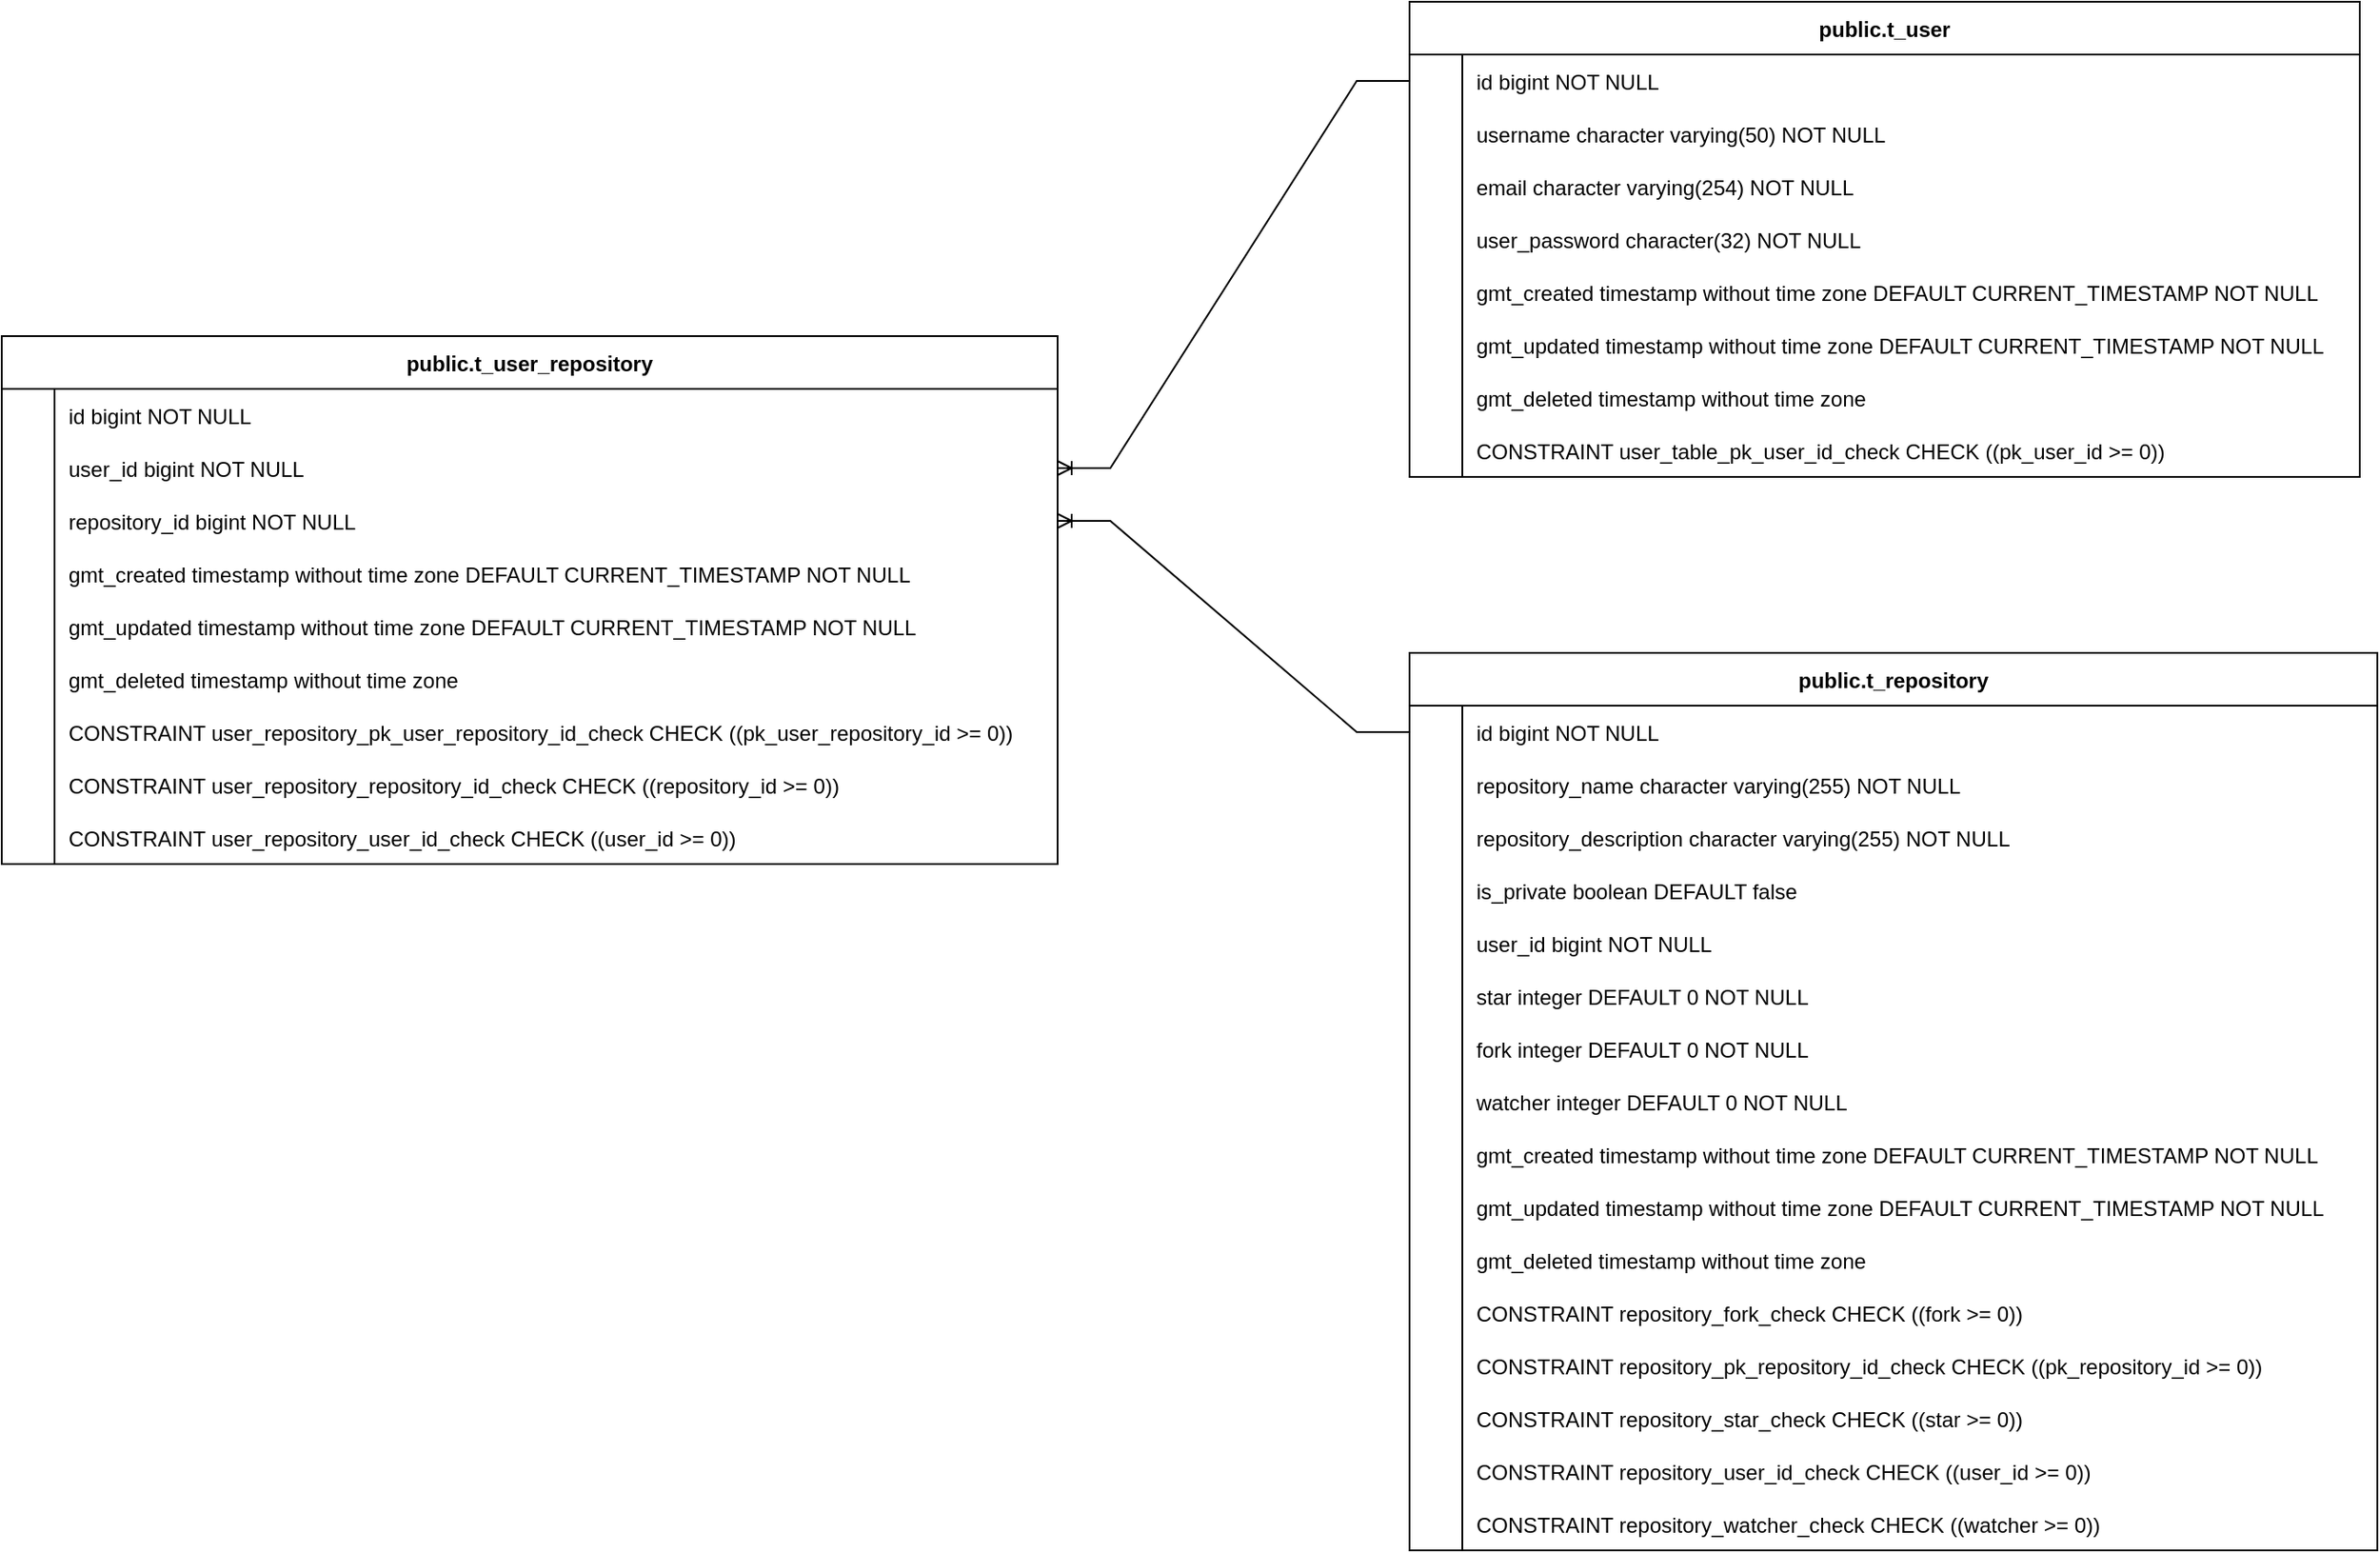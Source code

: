 <mxfile version="24.7.7">
  <diagram id="R2lEEEUBdFMjLlhIrx00" name="Page-1">
    <mxGraphModel dx="2755" dy="1011" grid="1" gridSize="10" guides="1" tooltips="1" connect="1" arrows="1" fold="1" page="1" pageScale="1" pageWidth="850" pageHeight="1100" math="0" shadow="0" extFonts="Permanent Marker^https://fonts.googleapis.com/css?family=Permanent+Marker">
      <root>
        <mxCell id="0" />
        <mxCell id="1" parent="0" />
        <mxCell id="0PpF6UTP1K3TljsQhA2--99" value="" style="edgeStyle=entityRelationEdgeStyle;fontSize=12;html=1;endArrow=ERoneToMany;rounded=0;entryX=1;entryY=0.5;entryDx=0;entryDy=0;" parent="1" source="6WugjG2xhQJgWSEuV__S-155" target="6WugjG2xhQJgWSEuV__S-183" edge="1">
          <mxGeometry width="100" height="100" relative="1" as="geometry">
            <mxPoint x="-20" y="70" as="sourcePoint" />
            <mxPoint x="-910" y="205" as="targetPoint" />
            <Array as="points">
              <mxPoint x="-1030" y="915" />
              <mxPoint x="-1330" y="1075" />
              <mxPoint x="-1050" y="915" />
            </Array>
          </mxGeometry>
        </mxCell>
        <mxCell id="0PpF6UTP1K3TljsQhA2--100" value="" style="edgeStyle=entityRelationEdgeStyle;fontSize=12;html=1;endArrow=ERoneToMany;rounded=0;exitX=0;exitY=0.5;exitDx=0;exitDy=0;" parent="1" source="6WugjG2xhQJgWSEuV__S-106" target="6WugjG2xhQJgWSEuV__S-186" edge="1">
          <mxGeometry width="100" height="100" relative="1" as="geometry">
            <mxPoint x="-280" y="755" as="sourcePoint" />
            <mxPoint x="-620" y="490" as="targetPoint" />
            <Array as="points">
              <mxPoint x="-868.48" y="1923.13" />
              <mxPoint x="-1168.48" y="2083.13" />
              <mxPoint x="-888.48" y="1923.13" />
            </Array>
          </mxGeometry>
        </mxCell>
        <mxCell id="6WugjG2xhQJgWSEuV__S-105" value="public.t_repository" style="shape=table;startSize=30;container=1;collapsible=1;childLayout=tableLayout;fixedRows=1;rowLines=0;fontStyle=1;align=center;resizeLast=1;" parent="1" vertex="1">
          <mxGeometry x="-480" y="430" width="550" height="510" as="geometry" />
        </mxCell>
        <mxCell id="6WugjG2xhQJgWSEuV__S-106" value="" style="shape=tableRow;horizontal=0;startSize=0;swimlaneHead=0;swimlaneBody=0;fillColor=none;collapsible=0;dropTarget=0;points=[[0,0.5],[1,0.5]];portConstraint=eastwest;strokeColor=inherit;top=0;left=0;right=0;bottom=0;" parent="6WugjG2xhQJgWSEuV__S-105" vertex="1">
          <mxGeometry y="30" width="550" height="30" as="geometry" />
        </mxCell>
        <mxCell id="6WugjG2xhQJgWSEuV__S-107" value="" style="shape=partialRectangle;overflow=hidden;connectable=0;fillColor=none;strokeColor=inherit;top=0;left=0;bottom=0;right=0;" parent="6WugjG2xhQJgWSEuV__S-106" vertex="1">
          <mxGeometry width="30" height="30" as="geometry">
            <mxRectangle width="30" height="30" as="alternateBounds" />
          </mxGeometry>
        </mxCell>
        <mxCell id="6WugjG2xhQJgWSEuV__S-108" value="id bigint NOT NULL" style="shape=partialRectangle;overflow=hidden;connectable=0;fillColor=none;align=left;strokeColor=inherit;top=0;left=0;bottom=0;right=0;spacingLeft=6;" parent="6WugjG2xhQJgWSEuV__S-106" vertex="1">
          <mxGeometry x="30" width="520" height="30" as="geometry">
            <mxRectangle width="520" height="30" as="alternateBounds" />
          </mxGeometry>
        </mxCell>
        <mxCell id="6WugjG2xhQJgWSEuV__S-109" value="" style="shape=tableRow;horizontal=0;startSize=0;swimlaneHead=0;swimlaneBody=0;fillColor=none;collapsible=0;dropTarget=0;points=[[0,0.5],[1,0.5]];portConstraint=eastwest;strokeColor=inherit;top=0;left=0;right=0;bottom=0;" parent="6WugjG2xhQJgWSEuV__S-105" vertex="1">
          <mxGeometry y="60" width="550" height="30" as="geometry" />
        </mxCell>
        <mxCell id="6WugjG2xhQJgWSEuV__S-110" value="" style="shape=partialRectangle;overflow=hidden;connectable=0;fillColor=none;strokeColor=inherit;top=0;left=0;bottom=0;right=0;" parent="6WugjG2xhQJgWSEuV__S-109" vertex="1">
          <mxGeometry width="30" height="30" as="geometry">
            <mxRectangle width="30" height="30" as="alternateBounds" />
          </mxGeometry>
        </mxCell>
        <mxCell id="6WugjG2xhQJgWSEuV__S-111" value="repository_name character varying(255) NOT NULL" style="shape=partialRectangle;overflow=hidden;connectable=0;fillColor=none;align=left;strokeColor=inherit;top=0;left=0;bottom=0;right=0;spacingLeft=6;" parent="6WugjG2xhQJgWSEuV__S-109" vertex="1">
          <mxGeometry x="30" width="520" height="30" as="geometry">
            <mxRectangle width="520" height="30" as="alternateBounds" />
          </mxGeometry>
        </mxCell>
        <mxCell id="6WugjG2xhQJgWSEuV__S-112" value="" style="shape=tableRow;horizontal=0;startSize=0;swimlaneHead=0;swimlaneBody=0;fillColor=none;collapsible=0;dropTarget=0;points=[[0,0.5],[1,0.5]];portConstraint=eastwest;strokeColor=inherit;top=0;left=0;right=0;bottom=0;" parent="6WugjG2xhQJgWSEuV__S-105" vertex="1">
          <mxGeometry y="90" width="550" height="30" as="geometry" />
        </mxCell>
        <mxCell id="6WugjG2xhQJgWSEuV__S-113" value="" style="shape=partialRectangle;overflow=hidden;connectable=0;fillColor=none;strokeColor=inherit;top=0;left=0;bottom=0;right=0;" parent="6WugjG2xhQJgWSEuV__S-112" vertex="1">
          <mxGeometry width="30" height="30" as="geometry">
            <mxRectangle width="30" height="30" as="alternateBounds" />
          </mxGeometry>
        </mxCell>
        <mxCell id="6WugjG2xhQJgWSEuV__S-114" value="repository_description character varying(255) NOT NULL" style="shape=partialRectangle;overflow=hidden;connectable=0;fillColor=none;align=left;strokeColor=inherit;top=0;left=0;bottom=0;right=0;spacingLeft=6;" parent="6WugjG2xhQJgWSEuV__S-112" vertex="1">
          <mxGeometry x="30" width="520" height="30" as="geometry">
            <mxRectangle width="520" height="30" as="alternateBounds" />
          </mxGeometry>
        </mxCell>
        <mxCell id="6WugjG2xhQJgWSEuV__S-115" value="" style="shape=tableRow;horizontal=0;startSize=0;swimlaneHead=0;swimlaneBody=0;fillColor=none;collapsible=0;dropTarget=0;points=[[0,0.5],[1,0.5]];portConstraint=eastwest;strokeColor=inherit;top=0;left=0;right=0;bottom=0;" parent="6WugjG2xhQJgWSEuV__S-105" vertex="1">
          <mxGeometry y="120" width="550" height="30" as="geometry" />
        </mxCell>
        <mxCell id="6WugjG2xhQJgWSEuV__S-116" value="" style="shape=partialRectangle;overflow=hidden;connectable=0;fillColor=none;strokeColor=inherit;top=0;left=0;bottom=0;right=0;" parent="6WugjG2xhQJgWSEuV__S-115" vertex="1">
          <mxGeometry width="30" height="30" as="geometry">
            <mxRectangle width="30" height="30" as="alternateBounds" />
          </mxGeometry>
        </mxCell>
        <mxCell id="6WugjG2xhQJgWSEuV__S-117" value="is_private boolean DEFAULT false" style="shape=partialRectangle;overflow=hidden;connectable=0;fillColor=none;align=left;strokeColor=inherit;top=0;left=0;bottom=0;right=0;spacingLeft=6;" parent="6WugjG2xhQJgWSEuV__S-115" vertex="1">
          <mxGeometry x="30" width="520" height="30" as="geometry">
            <mxRectangle width="520" height="30" as="alternateBounds" />
          </mxGeometry>
        </mxCell>
        <mxCell id="6WugjG2xhQJgWSEuV__S-118" value="" style="shape=tableRow;horizontal=0;startSize=0;swimlaneHead=0;swimlaneBody=0;fillColor=none;collapsible=0;dropTarget=0;points=[[0,0.5],[1,0.5]];portConstraint=eastwest;strokeColor=inherit;top=0;left=0;right=0;bottom=0;" parent="6WugjG2xhQJgWSEuV__S-105" vertex="1">
          <mxGeometry y="150" width="550" height="30" as="geometry" />
        </mxCell>
        <mxCell id="6WugjG2xhQJgWSEuV__S-119" value="" style="shape=partialRectangle;overflow=hidden;connectable=0;fillColor=none;strokeColor=inherit;top=0;left=0;bottom=0;right=0;" parent="6WugjG2xhQJgWSEuV__S-118" vertex="1">
          <mxGeometry width="30" height="30" as="geometry">
            <mxRectangle width="30" height="30" as="alternateBounds" />
          </mxGeometry>
        </mxCell>
        <mxCell id="6WugjG2xhQJgWSEuV__S-120" value="user_id bigint NOT NULL" style="shape=partialRectangle;overflow=hidden;connectable=0;fillColor=none;align=left;strokeColor=inherit;top=0;left=0;bottom=0;right=0;spacingLeft=6;" parent="6WugjG2xhQJgWSEuV__S-118" vertex="1">
          <mxGeometry x="30" width="520" height="30" as="geometry">
            <mxRectangle width="520" height="30" as="alternateBounds" />
          </mxGeometry>
        </mxCell>
        <mxCell id="6WugjG2xhQJgWSEuV__S-121" value="" style="shape=tableRow;horizontal=0;startSize=0;swimlaneHead=0;swimlaneBody=0;fillColor=none;collapsible=0;dropTarget=0;points=[[0,0.5],[1,0.5]];portConstraint=eastwest;strokeColor=inherit;top=0;left=0;right=0;bottom=0;" parent="6WugjG2xhQJgWSEuV__S-105" vertex="1">
          <mxGeometry y="180" width="550" height="30" as="geometry" />
        </mxCell>
        <mxCell id="6WugjG2xhQJgWSEuV__S-122" value="" style="shape=partialRectangle;overflow=hidden;connectable=0;fillColor=none;strokeColor=inherit;top=0;left=0;bottom=0;right=0;" parent="6WugjG2xhQJgWSEuV__S-121" vertex="1">
          <mxGeometry width="30" height="30" as="geometry">
            <mxRectangle width="30" height="30" as="alternateBounds" />
          </mxGeometry>
        </mxCell>
        <mxCell id="6WugjG2xhQJgWSEuV__S-123" value="star integer DEFAULT 0 NOT NULL" style="shape=partialRectangle;overflow=hidden;connectable=0;fillColor=none;align=left;strokeColor=inherit;top=0;left=0;bottom=0;right=0;spacingLeft=6;" parent="6WugjG2xhQJgWSEuV__S-121" vertex="1">
          <mxGeometry x="30" width="520" height="30" as="geometry">
            <mxRectangle width="520" height="30" as="alternateBounds" />
          </mxGeometry>
        </mxCell>
        <mxCell id="6WugjG2xhQJgWSEuV__S-124" value="" style="shape=tableRow;horizontal=0;startSize=0;swimlaneHead=0;swimlaneBody=0;fillColor=none;collapsible=0;dropTarget=0;points=[[0,0.5],[1,0.5]];portConstraint=eastwest;strokeColor=inherit;top=0;left=0;right=0;bottom=0;" parent="6WugjG2xhQJgWSEuV__S-105" vertex="1">
          <mxGeometry y="210" width="550" height="30" as="geometry" />
        </mxCell>
        <mxCell id="6WugjG2xhQJgWSEuV__S-125" value="" style="shape=partialRectangle;overflow=hidden;connectable=0;fillColor=none;strokeColor=inherit;top=0;left=0;bottom=0;right=0;" parent="6WugjG2xhQJgWSEuV__S-124" vertex="1">
          <mxGeometry width="30" height="30" as="geometry">
            <mxRectangle width="30" height="30" as="alternateBounds" />
          </mxGeometry>
        </mxCell>
        <mxCell id="6WugjG2xhQJgWSEuV__S-126" value="fork integer DEFAULT 0 NOT NULL" style="shape=partialRectangle;overflow=hidden;connectable=0;fillColor=none;align=left;strokeColor=inherit;top=0;left=0;bottom=0;right=0;spacingLeft=6;" parent="6WugjG2xhQJgWSEuV__S-124" vertex="1">
          <mxGeometry x="30" width="520" height="30" as="geometry">
            <mxRectangle width="520" height="30" as="alternateBounds" />
          </mxGeometry>
        </mxCell>
        <mxCell id="6WugjG2xhQJgWSEuV__S-127" value="" style="shape=tableRow;horizontal=0;startSize=0;swimlaneHead=0;swimlaneBody=0;fillColor=none;collapsible=0;dropTarget=0;points=[[0,0.5],[1,0.5]];portConstraint=eastwest;strokeColor=inherit;top=0;left=0;right=0;bottom=0;" parent="6WugjG2xhQJgWSEuV__S-105" vertex="1">
          <mxGeometry y="240" width="550" height="30" as="geometry" />
        </mxCell>
        <mxCell id="6WugjG2xhQJgWSEuV__S-128" value="" style="shape=partialRectangle;overflow=hidden;connectable=0;fillColor=none;strokeColor=inherit;top=0;left=0;bottom=0;right=0;" parent="6WugjG2xhQJgWSEuV__S-127" vertex="1">
          <mxGeometry width="30" height="30" as="geometry">
            <mxRectangle width="30" height="30" as="alternateBounds" />
          </mxGeometry>
        </mxCell>
        <mxCell id="6WugjG2xhQJgWSEuV__S-129" value="watcher integer DEFAULT 0 NOT NULL" style="shape=partialRectangle;overflow=hidden;connectable=0;fillColor=none;align=left;strokeColor=inherit;top=0;left=0;bottom=0;right=0;spacingLeft=6;" parent="6WugjG2xhQJgWSEuV__S-127" vertex="1">
          <mxGeometry x="30" width="520" height="30" as="geometry">
            <mxRectangle width="520" height="30" as="alternateBounds" />
          </mxGeometry>
        </mxCell>
        <mxCell id="6WugjG2xhQJgWSEuV__S-130" value="" style="shape=tableRow;horizontal=0;startSize=0;swimlaneHead=0;swimlaneBody=0;fillColor=none;collapsible=0;dropTarget=0;points=[[0,0.5],[1,0.5]];portConstraint=eastwest;strokeColor=inherit;top=0;left=0;right=0;bottom=0;" parent="6WugjG2xhQJgWSEuV__S-105" vertex="1">
          <mxGeometry y="270" width="550" height="30" as="geometry" />
        </mxCell>
        <mxCell id="6WugjG2xhQJgWSEuV__S-131" value="" style="shape=partialRectangle;overflow=hidden;connectable=0;fillColor=none;strokeColor=inherit;top=0;left=0;bottom=0;right=0;" parent="6WugjG2xhQJgWSEuV__S-130" vertex="1">
          <mxGeometry width="30" height="30" as="geometry">
            <mxRectangle width="30" height="30" as="alternateBounds" />
          </mxGeometry>
        </mxCell>
        <mxCell id="6WugjG2xhQJgWSEuV__S-132" value="gmt_created timestamp without time zone DEFAULT CURRENT_TIMESTAMP NOT NULL" style="shape=partialRectangle;overflow=hidden;connectable=0;fillColor=none;align=left;strokeColor=inherit;top=0;left=0;bottom=0;right=0;spacingLeft=6;" parent="6WugjG2xhQJgWSEuV__S-130" vertex="1">
          <mxGeometry x="30" width="520" height="30" as="geometry">
            <mxRectangle width="520" height="30" as="alternateBounds" />
          </mxGeometry>
        </mxCell>
        <mxCell id="6WugjG2xhQJgWSEuV__S-133" value="" style="shape=tableRow;horizontal=0;startSize=0;swimlaneHead=0;swimlaneBody=0;fillColor=none;collapsible=0;dropTarget=0;points=[[0,0.5],[1,0.5]];portConstraint=eastwest;strokeColor=inherit;top=0;left=0;right=0;bottom=0;" parent="6WugjG2xhQJgWSEuV__S-105" vertex="1">
          <mxGeometry y="300" width="550" height="30" as="geometry" />
        </mxCell>
        <mxCell id="6WugjG2xhQJgWSEuV__S-134" value="" style="shape=partialRectangle;overflow=hidden;connectable=0;fillColor=none;strokeColor=inherit;top=0;left=0;bottom=0;right=0;" parent="6WugjG2xhQJgWSEuV__S-133" vertex="1">
          <mxGeometry width="30" height="30" as="geometry">
            <mxRectangle width="30" height="30" as="alternateBounds" />
          </mxGeometry>
        </mxCell>
        <mxCell id="6WugjG2xhQJgWSEuV__S-135" value="gmt_updated timestamp without time zone DEFAULT CURRENT_TIMESTAMP NOT NULL" style="shape=partialRectangle;overflow=hidden;connectable=0;fillColor=none;align=left;strokeColor=inherit;top=0;left=0;bottom=0;right=0;spacingLeft=6;" parent="6WugjG2xhQJgWSEuV__S-133" vertex="1">
          <mxGeometry x="30" width="520" height="30" as="geometry">
            <mxRectangle width="520" height="30" as="alternateBounds" />
          </mxGeometry>
        </mxCell>
        <mxCell id="6WugjG2xhQJgWSEuV__S-136" value="" style="shape=tableRow;horizontal=0;startSize=0;swimlaneHead=0;swimlaneBody=0;fillColor=none;collapsible=0;dropTarget=0;points=[[0,0.5],[1,0.5]];portConstraint=eastwest;strokeColor=inherit;top=0;left=0;right=0;bottom=0;" parent="6WugjG2xhQJgWSEuV__S-105" vertex="1">
          <mxGeometry y="330" width="550" height="30" as="geometry" />
        </mxCell>
        <mxCell id="6WugjG2xhQJgWSEuV__S-137" value="" style="shape=partialRectangle;overflow=hidden;connectable=0;fillColor=none;strokeColor=inherit;top=0;left=0;bottom=0;right=0;" parent="6WugjG2xhQJgWSEuV__S-136" vertex="1">
          <mxGeometry width="30" height="30" as="geometry">
            <mxRectangle width="30" height="30" as="alternateBounds" />
          </mxGeometry>
        </mxCell>
        <mxCell id="6WugjG2xhQJgWSEuV__S-138" value="gmt_deleted timestamp without time zone" style="shape=partialRectangle;overflow=hidden;connectable=0;fillColor=none;align=left;strokeColor=inherit;top=0;left=0;bottom=0;right=0;spacingLeft=6;" parent="6WugjG2xhQJgWSEuV__S-136" vertex="1">
          <mxGeometry x="30" width="520" height="30" as="geometry">
            <mxRectangle width="520" height="30" as="alternateBounds" />
          </mxGeometry>
        </mxCell>
        <mxCell id="6WugjG2xhQJgWSEuV__S-139" value="" style="shape=tableRow;horizontal=0;startSize=0;swimlaneHead=0;swimlaneBody=0;fillColor=none;collapsible=0;dropTarget=0;points=[[0,0.5],[1,0.5]];portConstraint=eastwest;strokeColor=inherit;top=0;left=0;right=0;bottom=0;" parent="6WugjG2xhQJgWSEuV__S-105" vertex="1">
          <mxGeometry y="360" width="550" height="30" as="geometry" />
        </mxCell>
        <mxCell id="6WugjG2xhQJgWSEuV__S-140" value="" style="shape=partialRectangle;overflow=hidden;connectable=0;fillColor=none;strokeColor=inherit;top=0;left=0;bottom=0;right=0;" parent="6WugjG2xhQJgWSEuV__S-139" vertex="1">
          <mxGeometry width="30" height="30" as="geometry">
            <mxRectangle width="30" height="30" as="alternateBounds" />
          </mxGeometry>
        </mxCell>
        <mxCell id="6WugjG2xhQJgWSEuV__S-141" value="CONSTRAINT repository_fork_check CHECK ((fork &gt;= 0))" style="shape=partialRectangle;overflow=hidden;connectable=0;fillColor=none;align=left;strokeColor=inherit;top=0;left=0;bottom=0;right=0;spacingLeft=6;" parent="6WugjG2xhQJgWSEuV__S-139" vertex="1">
          <mxGeometry x="30" width="520" height="30" as="geometry">
            <mxRectangle width="520" height="30" as="alternateBounds" />
          </mxGeometry>
        </mxCell>
        <mxCell id="6WugjG2xhQJgWSEuV__S-142" value="" style="shape=tableRow;horizontal=0;startSize=0;swimlaneHead=0;swimlaneBody=0;fillColor=none;collapsible=0;dropTarget=0;points=[[0,0.5],[1,0.5]];portConstraint=eastwest;strokeColor=inherit;top=0;left=0;right=0;bottom=0;" parent="6WugjG2xhQJgWSEuV__S-105" vertex="1">
          <mxGeometry y="390" width="550" height="30" as="geometry" />
        </mxCell>
        <mxCell id="6WugjG2xhQJgWSEuV__S-143" value="" style="shape=partialRectangle;overflow=hidden;connectable=0;fillColor=none;strokeColor=inherit;top=0;left=0;bottom=0;right=0;" parent="6WugjG2xhQJgWSEuV__S-142" vertex="1">
          <mxGeometry width="30" height="30" as="geometry">
            <mxRectangle width="30" height="30" as="alternateBounds" />
          </mxGeometry>
        </mxCell>
        <mxCell id="6WugjG2xhQJgWSEuV__S-144" value="CONSTRAINT repository_pk_repository_id_check CHECK ((pk_repository_id &gt;= 0))" style="shape=partialRectangle;overflow=hidden;connectable=0;fillColor=none;align=left;strokeColor=inherit;top=0;left=0;bottom=0;right=0;spacingLeft=6;" parent="6WugjG2xhQJgWSEuV__S-142" vertex="1">
          <mxGeometry x="30" width="520" height="30" as="geometry">
            <mxRectangle width="520" height="30" as="alternateBounds" />
          </mxGeometry>
        </mxCell>
        <mxCell id="6WugjG2xhQJgWSEuV__S-145" value="" style="shape=tableRow;horizontal=0;startSize=0;swimlaneHead=0;swimlaneBody=0;fillColor=none;collapsible=0;dropTarget=0;points=[[0,0.5],[1,0.5]];portConstraint=eastwest;strokeColor=inherit;top=0;left=0;right=0;bottom=0;" parent="6WugjG2xhQJgWSEuV__S-105" vertex="1">
          <mxGeometry y="420" width="550" height="30" as="geometry" />
        </mxCell>
        <mxCell id="6WugjG2xhQJgWSEuV__S-146" value="" style="shape=partialRectangle;overflow=hidden;connectable=0;fillColor=none;strokeColor=inherit;top=0;left=0;bottom=0;right=0;" parent="6WugjG2xhQJgWSEuV__S-145" vertex="1">
          <mxGeometry width="30" height="30" as="geometry">
            <mxRectangle width="30" height="30" as="alternateBounds" />
          </mxGeometry>
        </mxCell>
        <mxCell id="6WugjG2xhQJgWSEuV__S-147" value="CONSTRAINT repository_star_check CHECK ((star &gt;= 0))" style="shape=partialRectangle;overflow=hidden;connectable=0;fillColor=none;align=left;strokeColor=inherit;top=0;left=0;bottom=0;right=0;spacingLeft=6;" parent="6WugjG2xhQJgWSEuV__S-145" vertex="1">
          <mxGeometry x="30" width="520" height="30" as="geometry">
            <mxRectangle width="520" height="30" as="alternateBounds" />
          </mxGeometry>
        </mxCell>
        <mxCell id="6WugjG2xhQJgWSEuV__S-148" value="" style="shape=tableRow;horizontal=0;startSize=0;swimlaneHead=0;swimlaneBody=0;fillColor=none;collapsible=0;dropTarget=0;points=[[0,0.5],[1,0.5]];portConstraint=eastwest;strokeColor=inherit;top=0;left=0;right=0;bottom=0;" parent="6WugjG2xhQJgWSEuV__S-105" vertex="1">
          <mxGeometry y="450" width="550" height="30" as="geometry" />
        </mxCell>
        <mxCell id="6WugjG2xhQJgWSEuV__S-149" value="" style="shape=partialRectangle;overflow=hidden;connectable=0;fillColor=none;strokeColor=inherit;top=0;left=0;bottom=0;right=0;" parent="6WugjG2xhQJgWSEuV__S-148" vertex="1">
          <mxGeometry width="30" height="30" as="geometry">
            <mxRectangle width="30" height="30" as="alternateBounds" />
          </mxGeometry>
        </mxCell>
        <mxCell id="6WugjG2xhQJgWSEuV__S-150" value="CONSTRAINT repository_user_id_check CHECK ((user_id &gt;= 0))" style="shape=partialRectangle;overflow=hidden;connectable=0;fillColor=none;align=left;strokeColor=inherit;top=0;left=0;bottom=0;right=0;spacingLeft=6;" parent="6WugjG2xhQJgWSEuV__S-148" vertex="1">
          <mxGeometry x="30" width="520" height="30" as="geometry">
            <mxRectangle width="520" height="30" as="alternateBounds" />
          </mxGeometry>
        </mxCell>
        <mxCell id="6WugjG2xhQJgWSEuV__S-151" value="" style="shape=tableRow;horizontal=0;startSize=0;swimlaneHead=0;swimlaneBody=0;fillColor=none;collapsible=0;dropTarget=0;points=[[0,0.5],[1,0.5]];portConstraint=eastwest;strokeColor=inherit;top=0;left=0;right=0;bottom=0;" parent="6WugjG2xhQJgWSEuV__S-105" vertex="1">
          <mxGeometry y="480" width="550" height="30" as="geometry" />
        </mxCell>
        <mxCell id="6WugjG2xhQJgWSEuV__S-152" value="" style="shape=partialRectangle;overflow=hidden;connectable=0;fillColor=none;strokeColor=inherit;top=0;left=0;bottom=0;right=0;" parent="6WugjG2xhQJgWSEuV__S-151" vertex="1">
          <mxGeometry width="30" height="30" as="geometry">
            <mxRectangle width="30" height="30" as="alternateBounds" />
          </mxGeometry>
        </mxCell>
        <mxCell id="6WugjG2xhQJgWSEuV__S-153" value="CONSTRAINT repository_watcher_check CHECK ((watcher &gt;= 0))" style="shape=partialRectangle;overflow=hidden;connectable=0;fillColor=none;align=left;strokeColor=inherit;top=0;left=0;bottom=0;right=0;spacingLeft=6;" parent="6WugjG2xhQJgWSEuV__S-151" vertex="1">
          <mxGeometry x="30" width="520" height="30" as="geometry">
            <mxRectangle width="520" height="30" as="alternateBounds" />
          </mxGeometry>
        </mxCell>
        <mxCell id="6WugjG2xhQJgWSEuV__S-154" value="public.t_user" style="shape=table;startSize=30;container=1;collapsible=1;childLayout=tableLayout;fixedRows=1;rowLines=0;fontStyle=1;align=center;resizeLast=1;" parent="1" vertex="1">
          <mxGeometry x="-480" y="60" width="540" height="270" as="geometry" />
        </mxCell>
        <mxCell id="6WugjG2xhQJgWSEuV__S-155" value="" style="shape=tableRow;horizontal=0;startSize=0;swimlaneHead=0;swimlaneBody=0;fillColor=none;collapsible=0;dropTarget=0;points=[[0,0.5],[1,0.5]];portConstraint=eastwest;strokeColor=inherit;top=0;left=0;right=0;bottom=0;" parent="6WugjG2xhQJgWSEuV__S-154" vertex="1">
          <mxGeometry y="30" width="540" height="30" as="geometry" />
        </mxCell>
        <mxCell id="6WugjG2xhQJgWSEuV__S-156" value="" style="shape=partialRectangle;overflow=hidden;connectable=0;fillColor=none;strokeColor=inherit;top=0;left=0;bottom=0;right=0;" parent="6WugjG2xhQJgWSEuV__S-155" vertex="1">
          <mxGeometry width="30" height="30" as="geometry">
            <mxRectangle width="30" height="30" as="alternateBounds" />
          </mxGeometry>
        </mxCell>
        <mxCell id="6WugjG2xhQJgWSEuV__S-157" value="id bigint NOT NULL" style="shape=partialRectangle;overflow=hidden;connectable=0;fillColor=none;align=left;strokeColor=inherit;top=0;left=0;bottom=0;right=0;spacingLeft=6;" parent="6WugjG2xhQJgWSEuV__S-155" vertex="1">
          <mxGeometry x="30" width="510" height="30" as="geometry">
            <mxRectangle width="510" height="30" as="alternateBounds" />
          </mxGeometry>
        </mxCell>
        <mxCell id="6WugjG2xhQJgWSEuV__S-158" value="" style="shape=tableRow;horizontal=0;startSize=0;swimlaneHead=0;swimlaneBody=0;fillColor=none;collapsible=0;dropTarget=0;points=[[0,0.5],[1,0.5]];portConstraint=eastwest;strokeColor=inherit;top=0;left=0;right=0;bottom=0;" parent="6WugjG2xhQJgWSEuV__S-154" vertex="1">
          <mxGeometry y="60" width="540" height="30" as="geometry" />
        </mxCell>
        <mxCell id="6WugjG2xhQJgWSEuV__S-159" value="" style="shape=partialRectangle;overflow=hidden;connectable=0;fillColor=none;strokeColor=inherit;top=0;left=0;bottom=0;right=0;" parent="6WugjG2xhQJgWSEuV__S-158" vertex="1">
          <mxGeometry width="30" height="30" as="geometry">
            <mxRectangle width="30" height="30" as="alternateBounds" />
          </mxGeometry>
        </mxCell>
        <mxCell id="6WugjG2xhQJgWSEuV__S-160" value="username character varying(50) NOT NULL" style="shape=partialRectangle;overflow=hidden;connectable=0;fillColor=none;align=left;strokeColor=inherit;top=0;left=0;bottom=0;right=0;spacingLeft=6;" parent="6WugjG2xhQJgWSEuV__S-158" vertex="1">
          <mxGeometry x="30" width="510" height="30" as="geometry">
            <mxRectangle width="510" height="30" as="alternateBounds" />
          </mxGeometry>
        </mxCell>
        <mxCell id="6WugjG2xhQJgWSEuV__S-161" value="" style="shape=tableRow;horizontal=0;startSize=0;swimlaneHead=0;swimlaneBody=0;fillColor=none;collapsible=0;dropTarget=0;points=[[0,0.5],[1,0.5]];portConstraint=eastwest;strokeColor=inherit;top=0;left=0;right=0;bottom=0;" parent="6WugjG2xhQJgWSEuV__S-154" vertex="1">
          <mxGeometry y="90" width="540" height="30" as="geometry" />
        </mxCell>
        <mxCell id="6WugjG2xhQJgWSEuV__S-162" value="" style="shape=partialRectangle;overflow=hidden;connectable=0;fillColor=none;strokeColor=inherit;top=0;left=0;bottom=0;right=0;" parent="6WugjG2xhQJgWSEuV__S-161" vertex="1">
          <mxGeometry width="30" height="30" as="geometry">
            <mxRectangle width="30" height="30" as="alternateBounds" />
          </mxGeometry>
        </mxCell>
        <mxCell id="6WugjG2xhQJgWSEuV__S-163" value="email character varying(254) NOT NULL" style="shape=partialRectangle;overflow=hidden;connectable=0;fillColor=none;align=left;strokeColor=inherit;top=0;left=0;bottom=0;right=0;spacingLeft=6;" parent="6WugjG2xhQJgWSEuV__S-161" vertex="1">
          <mxGeometry x="30" width="510" height="30" as="geometry">
            <mxRectangle width="510" height="30" as="alternateBounds" />
          </mxGeometry>
        </mxCell>
        <mxCell id="6WugjG2xhQJgWSEuV__S-164" value="" style="shape=tableRow;horizontal=0;startSize=0;swimlaneHead=0;swimlaneBody=0;fillColor=none;collapsible=0;dropTarget=0;points=[[0,0.5],[1,0.5]];portConstraint=eastwest;strokeColor=inherit;top=0;left=0;right=0;bottom=0;" parent="6WugjG2xhQJgWSEuV__S-154" vertex="1">
          <mxGeometry y="120" width="540" height="30" as="geometry" />
        </mxCell>
        <mxCell id="6WugjG2xhQJgWSEuV__S-165" value="" style="shape=partialRectangle;overflow=hidden;connectable=0;fillColor=none;strokeColor=inherit;top=0;left=0;bottom=0;right=0;" parent="6WugjG2xhQJgWSEuV__S-164" vertex="1">
          <mxGeometry width="30" height="30" as="geometry">
            <mxRectangle width="30" height="30" as="alternateBounds" />
          </mxGeometry>
        </mxCell>
        <mxCell id="6WugjG2xhQJgWSEuV__S-166" value="user_password character(32) NOT NULL" style="shape=partialRectangle;overflow=hidden;connectable=0;fillColor=none;align=left;strokeColor=inherit;top=0;left=0;bottom=0;right=0;spacingLeft=6;" parent="6WugjG2xhQJgWSEuV__S-164" vertex="1">
          <mxGeometry x="30" width="510" height="30" as="geometry">
            <mxRectangle width="510" height="30" as="alternateBounds" />
          </mxGeometry>
        </mxCell>
        <mxCell id="6WugjG2xhQJgWSEuV__S-167" value="" style="shape=tableRow;horizontal=0;startSize=0;swimlaneHead=0;swimlaneBody=0;fillColor=none;collapsible=0;dropTarget=0;points=[[0,0.5],[1,0.5]];portConstraint=eastwest;strokeColor=inherit;top=0;left=0;right=0;bottom=0;" parent="6WugjG2xhQJgWSEuV__S-154" vertex="1">
          <mxGeometry y="150" width="540" height="30" as="geometry" />
        </mxCell>
        <mxCell id="6WugjG2xhQJgWSEuV__S-168" value="" style="shape=partialRectangle;overflow=hidden;connectable=0;fillColor=none;strokeColor=inherit;top=0;left=0;bottom=0;right=0;" parent="6WugjG2xhQJgWSEuV__S-167" vertex="1">
          <mxGeometry width="30" height="30" as="geometry">
            <mxRectangle width="30" height="30" as="alternateBounds" />
          </mxGeometry>
        </mxCell>
        <mxCell id="6WugjG2xhQJgWSEuV__S-169" value="gmt_created timestamp without time zone DEFAULT CURRENT_TIMESTAMP NOT NULL" style="shape=partialRectangle;overflow=hidden;connectable=0;fillColor=none;align=left;strokeColor=inherit;top=0;left=0;bottom=0;right=0;spacingLeft=6;" parent="6WugjG2xhQJgWSEuV__S-167" vertex="1">
          <mxGeometry x="30" width="510" height="30" as="geometry">
            <mxRectangle width="510" height="30" as="alternateBounds" />
          </mxGeometry>
        </mxCell>
        <mxCell id="6WugjG2xhQJgWSEuV__S-170" value="" style="shape=tableRow;horizontal=0;startSize=0;swimlaneHead=0;swimlaneBody=0;fillColor=none;collapsible=0;dropTarget=0;points=[[0,0.5],[1,0.5]];portConstraint=eastwest;strokeColor=inherit;top=0;left=0;right=0;bottom=0;" parent="6WugjG2xhQJgWSEuV__S-154" vertex="1">
          <mxGeometry y="180" width="540" height="30" as="geometry" />
        </mxCell>
        <mxCell id="6WugjG2xhQJgWSEuV__S-171" value="" style="shape=partialRectangle;overflow=hidden;connectable=0;fillColor=none;strokeColor=inherit;top=0;left=0;bottom=0;right=0;" parent="6WugjG2xhQJgWSEuV__S-170" vertex="1">
          <mxGeometry width="30" height="30" as="geometry">
            <mxRectangle width="30" height="30" as="alternateBounds" />
          </mxGeometry>
        </mxCell>
        <mxCell id="6WugjG2xhQJgWSEuV__S-172" value="gmt_updated timestamp without time zone DEFAULT CURRENT_TIMESTAMP NOT NULL" style="shape=partialRectangle;overflow=hidden;connectable=0;fillColor=none;align=left;strokeColor=inherit;top=0;left=0;bottom=0;right=0;spacingLeft=6;" parent="6WugjG2xhQJgWSEuV__S-170" vertex="1">
          <mxGeometry x="30" width="510" height="30" as="geometry">
            <mxRectangle width="510" height="30" as="alternateBounds" />
          </mxGeometry>
        </mxCell>
        <mxCell id="6WugjG2xhQJgWSEuV__S-173" value="" style="shape=tableRow;horizontal=0;startSize=0;swimlaneHead=0;swimlaneBody=0;fillColor=none;collapsible=0;dropTarget=0;points=[[0,0.5],[1,0.5]];portConstraint=eastwest;strokeColor=inherit;top=0;left=0;right=0;bottom=0;" parent="6WugjG2xhQJgWSEuV__S-154" vertex="1">
          <mxGeometry y="210" width="540" height="30" as="geometry" />
        </mxCell>
        <mxCell id="6WugjG2xhQJgWSEuV__S-174" value="" style="shape=partialRectangle;overflow=hidden;connectable=0;fillColor=none;strokeColor=inherit;top=0;left=0;bottom=0;right=0;" parent="6WugjG2xhQJgWSEuV__S-173" vertex="1">
          <mxGeometry width="30" height="30" as="geometry">
            <mxRectangle width="30" height="30" as="alternateBounds" />
          </mxGeometry>
        </mxCell>
        <mxCell id="6WugjG2xhQJgWSEuV__S-175" value="gmt_deleted timestamp without time zone" style="shape=partialRectangle;overflow=hidden;connectable=0;fillColor=none;align=left;strokeColor=inherit;top=0;left=0;bottom=0;right=0;spacingLeft=6;" parent="6WugjG2xhQJgWSEuV__S-173" vertex="1">
          <mxGeometry x="30" width="510" height="30" as="geometry">
            <mxRectangle width="510" height="30" as="alternateBounds" />
          </mxGeometry>
        </mxCell>
        <mxCell id="6WugjG2xhQJgWSEuV__S-176" value="" style="shape=tableRow;horizontal=0;startSize=0;swimlaneHead=0;swimlaneBody=0;fillColor=none;collapsible=0;dropTarget=0;points=[[0,0.5],[1,0.5]];portConstraint=eastwest;strokeColor=inherit;top=0;left=0;right=0;bottom=0;" parent="6WugjG2xhQJgWSEuV__S-154" vertex="1">
          <mxGeometry y="240" width="540" height="30" as="geometry" />
        </mxCell>
        <mxCell id="6WugjG2xhQJgWSEuV__S-177" value="" style="shape=partialRectangle;overflow=hidden;connectable=0;fillColor=none;strokeColor=inherit;top=0;left=0;bottom=0;right=0;" parent="6WugjG2xhQJgWSEuV__S-176" vertex="1">
          <mxGeometry width="30" height="30" as="geometry">
            <mxRectangle width="30" height="30" as="alternateBounds" />
          </mxGeometry>
        </mxCell>
        <mxCell id="6WugjG2xhQJgWSEuV__S-178" value="CONSTRAINT user_table_pk_user_id_check CHECK ((pk_user_id &gt;= 0))" style="shape=partialRectangle;overflow=hidden;connectable=0;fillColor=none;align=left;strokeColor=inherit;top=0;left=0;bottom=0;right=0;spacingLeft=6;" parent="6WugjG2xhQJgWSEuV__S-176" vertex="1">
          <mxGeometry x="30" width="510" height="30" as="geometry">
            <mxRectangle width="510" height="30" as="alternateBounds" />
          </mxGeometry>
        </mxCell>
        <mxCell id="6WugjG2xhQJgWSEuV__S-179" value="public.t_user_repository" style="shape=table;startSize=30;container=1;collapsible=1;childLayout=tableLayout;fixedRows=1;rowLines=0;fontStyle=1;align=center;resizeLast=1;" parent="1" vertex="1">
          <mxGeometry x="-1280" y="250" width="600" height="300" as="geometry" />
        </mxCell>
        <mxCell id="6WugjG2xhQJgWSEuV__S-180" value="" style="shape=tableRow;horizontal=0;startSize=0;swimlaneHead=0;swimlaneBody=0;fillColor=none;collapsible=0;dropTarget=0;points=[[0,0.5],[1,0.5]];portConstraint=eastwest;strokeColor=inherit;top=0;left=0;right=0;bottom=0;" parent="6WugjG2xhQJgWSEuV__S-179" vertex="1">
          <mxGeometry y="30" width="600" height="30" as="geometry" />
        </mxCell>
        <mxCell id="6WugjG2xhQJgWSEuV__S-181" value="" style="shape=partialRectangle;overflow=hidden;connectable=0;fillColor=none;strokeColor=inherit;top=0;left=0;bottom=0;right=0;" parent="6WugjG2xhQJgWSEuV__S-180" vertex="1">
          <mxGeometry width="30" height="30" as="geometry">
            <mxRectangle width="30" height="30" as="alternateBounds" />
          </mxGeometry>
        </mxCell>
        <mxCell id="6WugjG2xhQJgWSEuV__S-182" value="id bigint NOT NULL" style="shape=partialRectangle;overflow=hidden;connectable=0;fillColor=none;align=left;strokeColor=inherit;top=0;left=0;bottom=0;right=0;spacingLeft=6;" parent="6WugjG2xhQJgWSEuV__S-180" vertex="1">
          <mxGeometry x="30" width="570" height="30" as="geometry">
            <mxRectangle width="570" height="30" as="alternateBounds" />
          </mxGeometry>
        </mxCell>
        <mxCell id="6WugjG2xhQJgWSEuV__S-183" value="" style="shape=tableRow;horizontal=0;startSize=0;swimlaneHead=0;swimlaneBody=0;fillColor=none;collapsible=0;dropTarget=0;points=[[0,0.5],[1,0.5]];portConstraint=eastwest;strokeColor=inherit;top=0;left=0;right=0;bottom=0;" parent="6WugjG2xhQJgWSEuV__S-179" vertex="1">
          <mxGeometry y="60" width="600" height="30" as="geometry" />
        </mxCell>
        <mxCell id="6WugjG2xhQJgWSEuV__S-184" value="" style="shape=partialRectangle;overflow=hidden;connectable=0;fillColor=none;strokeColor=inherit;top=0;left=0;bottom=0;right=0;" parent="6WugjG2xhQJgWSEuV__S-183" vertex="1">
          <mxGeometry width="30" height="30" as="geometry">
            <mxRectangle width="30" height="30" as="alternateBounds" />
          </mxGeometry>
        </mxCell>
        <mxCell id="6WugjG2xhQJgWSEuV__S-185" value="user_id bigint NOT NULL" style="shape=partialRectangle;overflow=hidden;connectable=0;fillColor=none;align=left;strokeColor=inherit;top=0;left=0;bottom=0;right=0;spacingLeft=6;" parent="6WugjG2xhQJgWSEuV__S-183" vertex="1">
          <mxGeometry x="30" width="570" height="30" as="geometry">
            <mxRectangle width="570" height="30" as="alternateBounds" />
          </mxGeometry>
        </mxCell>
        <mxCell id="6WugjG2xhQJgWSEuV__S-186" value="" style="shape=tableRow;horizontal=0;startSize=0;swimlaneHead=0;swimlaneBody=0;fillColor=none;collapsible=0;dropTarget=0;points=[[0,0.5],[1,0.5]];portConstraint=eastwest;strokeColor=inherit;top=0;left=0;right=0;bottom=0;" parent="6WugjG2xhQJgWSEuV__S-179" vertex="1">
          <mxGeometry y="90" width="600" height="30" as="geometry" />
        </mxCell>
        <mxCell id="6WugjG2xhQJgWSEuV__S-187" value="" style="shape=partialRectangle;overflow=hidden;connectable=0;fillColor=none;strokeColor=inherit;top=0;left=0;bottom=0;right=0;" parent="6WugjG2xhQJgWSEuV__S-186" vertex="1">
          <mxGeometry width="30" height="30" as="geometry">
            <mxRectangle width="30" height="30" as="alternateBounds" />
          </mxGeometry>
        </mxCell>
        <mxCell id="6WugjG2xhQJgWSEuV__S-188" value="repository_id bigint NOT NULL" style="shape=partialRectangle;overflow=hidden;connectable=0;fillColor=none;align=left;strokeColor=inherit;top=0;left=0;bottom=0;right=0;spacingLeft=6;" parent="6WugjG2xhQJgWSEuV__S-186" vertex="1">
          <mxGeometry x="30" width="570" height="30" as="geometry">
            <mxRectangle width="570" height="30" as="alternateBounds" />
          </mxGeometry>
        </mxCell>
        <mxCell id="6WugjG2xhQJgWSEuV__S-189" value="" style="shape=tableRow;horizontal=0;startSize=0;swimlaneHead=0;swimlaneBody=0;fillColor=none;collapsible=0;dropTarget=0;points=[[0,0.5],[1,0.5]];portConstraint=eastwest;strokeColor=inherit;top=0;left=0;right=0;bottom=0;" parent="6WugjG2xhQJgWSEuV__S-179" vertex="1">
          <mxGeometry y="120" width="600" height="30" as="geometry" />
        </mxCell>
        <mxCell id="6WugjG2xhQJgWSEuV__S-190" value="" style="shape=partialRectangle;overflow=hidden;connectable=0;fillColor=none;strokeColor=inherit;top=0;left=0;bottom=0;right=0;" parent="6WugjG2xhQJgWSEuV__S-189" vertex="1">
          <mxGeometry width="30" height="30" as="geometry">
            <mxRectangle width="30" height="30" as="alternateBounds" />
          </mxGeometry>
        </mxCell>
        <mxCell id="6WugjG2xhQJgWSEuV__S-191" value="gmt_created timestamp without time zone DEFAULT CURRENT_TIMESTAMP NOT NULL" style="shape=partialRectangle;overflow=hidden;connectable=0;fillColor=none;align=left;strokeColor=inherit;top=0;left=0;bottom=0;right=0;spacingLeft=6;" parent="6WugjG2xhQJgWSEuV__S-189" vertex="1">
          <mxGeometry x="30" width="570" height="30" as="geometry">
            <mxRectangle width="570" height="30" as="alternateBounds" />
          </mxGeometry>
        </mxCell>
        <mxCell id="6WugjG2xhQJgWSEuV__S-192" value="" style="shape=tableRow;horizontal=0;startSize=0;swimlaneHead=0;swimlaneBody=0;fillColor=none;collapsible=0;dropTarget=0;points=[[0,0.5],[1,0.5]];portConstraint=eastwest;strokeColor=inherit;top=0;left=0;right=0;bottom=0;" parent="6WugjG2xhQJgWSEuV__S-179" vertex="1">
          <mxGeometry y="150" width="600" height="30" as="geometry" />
        </mxCell>
        <mxCell id="6WugjG2xhQJgWSEuV__S-193" value="" style="shape=partialRectangle;overflow=hidden;connectable=0;fillColor=none;strokeColor=inherit;top=0;left=0;bottom=0;right=0;" parent="6WugjG2xhQJgWSEuV__S-192" vertex="1">
          <mxGeometry width="30" height="30" as="geometry">
            <mxRectangle width="30" height="30" as="alternateBounds" />
          </mxGeometry>
        </mxCell>
        <mxCell id="6WugjG2xhQJgWSEuV__S-194" value="gmt_updated timestamp without time zone DEFAULT CURRENT_TIMESTAMP NOT NULL" style="shape=partialRectangle;overflow=hidden;connectable=0;fillColor=none;align=left;strokeColor=inherit;top=0;left=0;bottom=0;right=0;spacingLeft=6;" parent="6WugjG2xhQJgWSEuV__S-192" vertex="1">
          <mxGeometry x="30" width="570" height="30" as="geometry">
            <mxRectangle width="570" height="30" as="alternateBounds" />
          </mxGeometry>
        </mxCell>
        <mxCell id="6WugjG2xhQJgWSEuV__S-195" value="" style="shape=tableRow;horizontal=0;startSize=0;swimlaneHead=0;swimlaneBody=0;fillColor=none;collapsible=0;dropTarget=0;points=[[0,0.5],[1,0.5]];portConstraint=eastwest;strokeColor=inherit;top=0;left=0;right=0;bottom=0;" parent="6WugjG2xhQJgWSEuV__S-179" vertex="1">
          <mxGeometry y="180" width="600" height="30" as="geometry" />
        </mxCell>
        <mxCell id="6WugjG2xhQJgWSEuV__S-196" value="" style="shape=partialRectangle;overflow=hidden;connectable=0;fillColor=none;strokeColor=inherit;top=0;left=0;bottom=0;right=0;" parent="6WugjG2xhQJgWSEuV__S-195" vertex="1">
          <mxGeometry width="30" height="30" as="geometry">
            <mxRectangle width="30" height="30" as="alternateBounds" />
          </mxGeometry>
        </mxCell>
        <mxCell id="6WugjG2xhQJgWSEuV__S-197" value="gmt_deleted timestamp without time zone" style="shape=partialRectangle;overflow=hidden;connectable=0;fillColor=none;align=left;strokeColor=inherit;top=0;left=0;bottom=0;right=0;spacingLeft=6;" parent="6WugjG2xhQJgWSEuV__S-195" vertex="1">
          <mxGeometry x="30" width="570" height="30" as="geometry">
            <mxRectangle width="570" height="30" as="alternateBounds" />
          </mxGeometry>
        </mxCell>
        <mxCell id="6WugjG2xhQJgWSEuV__S-198" value="" style="shape=tableRow;horizontal=0;startSize=0;swimlaneHead=0;swimlaneBody=0;fillColor=none;collapsible=0;dropTarget=0;points=[[0,0.5],[1,0.5]];portConstraint=eastwest;strokeColor=inherit;top=0;left=0;right=0;bottom=0;" parent="6WugjG2xhQJgWSEuV__S-179" vertex="1">
          <mxGeometry y="210" width="600" height="30" as="geometry" />
        </mxCell>
        <mxCell id="6WugjG2xhQJgWSEuV__S-199" value="" style="shape=partialRectangle;overflow=hidden;connectable=0;fillColor=none;strokeColor=inherit;top=0;left=0;bottom=0;right=0;" parent="6WugjG2xhQJgWSEuV__S-198" vertex="1">
          <mxGeometry width="30" height="30" as="geometry">
            <mxRectangle width="30" height="30" as="alternateBounds" />
          </mxGeometry>
        </mxCell>
        <mxCell id="6WugjG2xhQJgWSEuV__S-200" value="CONSTRAINT user_repository_pk_user_repository_id_check CHECK ((pk_user_repository_id &gt;= 0))" style="shape=partialRectangle;overflow=hidden;connectable=0;fillColor=none;align=left;strokeColor=inherit;top=0;left=0;bottom=0;right=0;spacingLeft=6;" parent="6WugjG2xhQJgWSEuV__S-198" vertex="1">
          <mxGeometry x="30" width="570" height="30" as="geometry">
            <mxRectangle width="570" height="30" as="alternateBounds" />
          </mxGeometry>
        </mxCell>
        <mxCell id="6WugjG2xhQJgWSEuV__S-201" value="" style="shape=tableRow;horizontal=0;startSize=0;swimlaneHead=0;swimlaneBody=0;fillColor=none;collapsible=0;dropTarget=0;points=[[0,0.5],[1,0.5]];portConstraint=eastwest;strokeColor=inherit;top=0;left=0;right=0;bottom=0;" parent="6WugjG2xhQJgWSEuV__S-179" vertex="1">
          <mxGeometry y="240" width="600" height="30" as="geometry" />
        </mxCell>
        <mxCell id="6WugjG2xhQJgWSEuV__S-202" value="" style="shape=partialRectangle;overflow=hidden;connectable=0;fillColor=none;strokeColor=inherit;top=0;left=0;bottom=0;right=0;" parent="6WugjG2xhQJgWSEuV__S-201" vertex="1">
          <mxGeometry width="30" height="30" as="geometry">
            <mxRectangle width="30" height="30" as="alternateBounds" />
          </mxGeometry>
        </mxCell>
        <mxCell id="6WugjG2xhQJgWSEuV__S-203" value="CONSTRAINT user_repository_repository_id_check CHECK ((repository_id &gt;= 0))" style="shape=partialRectangle;overflow=hidden;connectable=0;fillColor=none;align=left;strokeColor=inherit;top=0;left=0;bottom=0;right=0;spacingLeft=6;" parent="6WugjG2xhQJgWSEuV__S-201" vertex="1">
          <mxGeometry x="30" width="570" height="30" as="geometry">
            <mxRectangle width="570" height="30" as="alternateBounds" />
          </mxGeometry>
        </mxCell>
        <mxCell id="6WugjG2xhQJgWSEuV__S-204" value="" style="shape=tableRow;horizontal=0;startSize=0;swimlaneHead=0;swimlaneBody=0;fillColor=none;collapsible=0;dropTarget=0;points=[[0,0.5],[1,0.5]];portConstraint=eastwest;strokeColor=inherit;top=0;left=0;right=0;bottom=0;" parent="6WugjG2xhQJgWSEuV__S-179" vertex="1">
          <mxGeometry y="270" width="600" height="30" as="geometry" />
        </mxCell>
        <mxCell id="6WugjG2xhQJgWSEuV__S-205" value="" style="shape=partialRectangle;overflow=hidden;connectable=0;fillColor=none;strokeColor=inherit;top=0;left=0;bottom=0;right=0;" parent="6WugjG2xhQJgWSEuV__S-204" vertex="1">
          <mxGeometry width="30" height="30" as="geometry">
            <mxRectangle width="30" height="30" as="alternateBounds" />
          </mxGeometry>
        </mxCell>
        <mxCell id="6WugjG2xhQJgWSEuV__S-206" value="CONSTRAINT user_repository_user_id_check CHECK ((user_id &gt;= 0))" style="shape=partialRectangle;overflow=hidden;connectable=0;fillColor=none;align=left;strokeColor=inherit;top=0;left=0;bottom=0;right=0;spacingLeft=6;" parent="6WugjG2xhQJgWSEuV__S-204" vertex="1">
          <mxGeometry x="30" width="570" height="30" as="geometry">
            <mxRectangle width="570" height="30" as="alternateBounds" />
          </mxGeometry>
        </mxCell>
      </root>
    </mxGraphModel>
  </diagram>
</mxfile>
